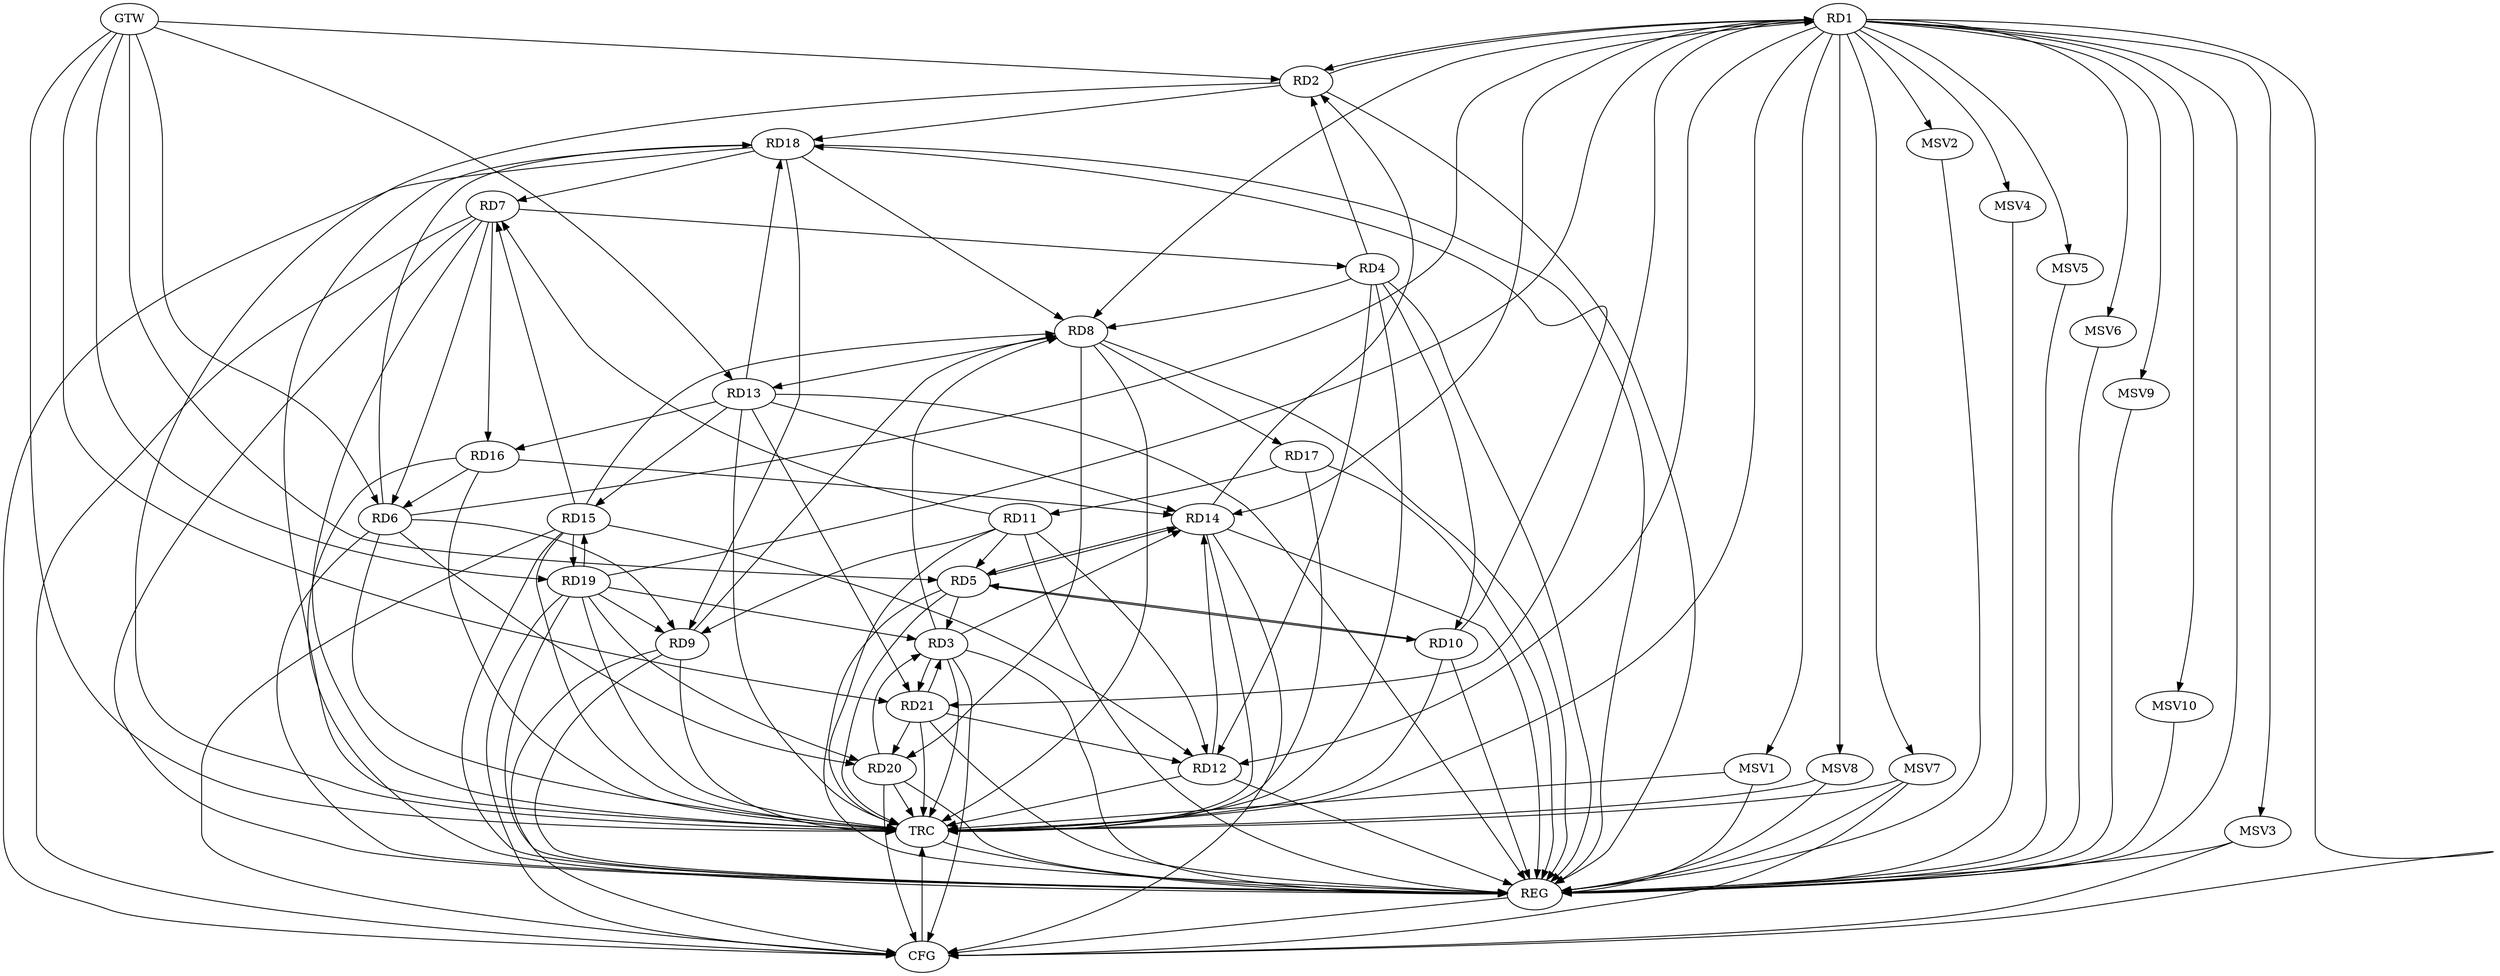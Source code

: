 strict digraph G {
  RD1 [ label="RD1" ];
  RD2 [ label="RD2" ];
  RD3 [ label="RD3" ];
  RD4 [ label="RD4" ];
  RD5 [ label="RD5" ];
  RD6 [ label="RD6" ];
  RD7 [ label="RD7" ];
  RD8 [ label="RD8" ];
  RD9 [ label="RD9" ];
  RD10 [ label="RD10" ];
  RD11 [ label="RD11" ];
  RD12 [ label="RD12" ];
  RD13 [ label="RD13" ];
  RD14 [ label="RD14" ];
  RD15 [ label="RD15" ];
  RD16 [ label="RD16" ];
  RD17 [ label="RD17" ];
  RD18 [ label="RD18" ];
  RD19 [ label="RD19" ];
  RD20 [ label="RD20" ];
  RD21 [ label="RD21" ];
  GTW [ label="GTW" ];
  REG [ label="REG" ];
  CFG [ label="CFG" ];
  TRC [ label="TRC" ];
  MSV1 [ label="MSV1" ];
  MSV2 [ label="MSV2" ];
  MSV3 [ label="MSV3" ];
  MSV4 [ label="MSV4" ];
  MSV5 [ label="MSV5" ];
  MSV6 [ label="MSV6" ];
  MSV7 [ label="MSV7" ];
  MSV8 [ label="MSV8" ];
  MSV9 [ label="MSV9" ];
  MSV10 [ label="MSV10" ];
  RD1 -> RD2;
  RD2 -> RD1;
  RD6 -> RD1;
  RD1 -> RD8;
  RD1 -> RD12;
  RD1 -> RD14;
  RD19 -> RD1;
  RD1 -> RD21;
  RD4 -> RD2;
  RD14 -> RD2;
  RD2 -> RD18;
  RD5 -> RD3;
  RD3 -> RD8;
  RD3 -> RD14;
  RD19 -> RD3;
  RD20 -> RD3;
  RD3 -> RD21;
  RD21 -> RD3;
  RD7 -> RD4;
  RD4 -> RD8;
  RD4 -> RD10;
  RD4 -> RD12;
  RD5 -> RD10;
  RD10 -> RD5;
  RD11 -> RD5;
  RD5 -> RD14;
  RD14 -> RD5;
  RD7 -> RD6;
  RD6 -> RD9;
  RD16 -> RD6;
  RD6 -> RD18;
  RD6 -> RD20;
  RD11 -> RD7;
  RD15 -> RD7;
  RD7 -> RD16;
  RD18 -> RD7;
  RD9 -> RD8;
  RD8 -> RD13;
  RD15 -> RD8;
  RD8 -> RD17;
  RD18 -> RD8;
  RD8 -> RD20;
  RD11 -> RD9;
  RD18 -> RD9;
  RD19 -> RD9;
  RD10 -> RD18;
  RD11 -> RD12;
  RD17 -> RD11;
  RD12 -> RD14;
  RD15 -> RD12;
  RD21 -> RD12;
  RD13 -> RD14;
  RD13 -> RD15;
  RD13 -> RD16;
  RD13 -> RD18;
  RD13 -> RD21;
  RD16 -> RD14;
  RD15 -> RD19;
  RD19 -> RD15;
  RD19 -> RD20;
  RD21 -> RD20;
  GTW -> RD21;
  GTW -> RD19;
  GTW -> RD2;
  GTW -> RD6;
  GTW -> RD5;
  GTW -> RD13;
  RD1 -> REG;
  RD2 -> REG;
  RD3 -> REG;
  RD4 -> REG;
  RD5 -> REG;
  RD6 -> REG;
  RD7 -> REG;
  RD8 -> REG;
  RD9 -> REG;
  RD10 -> REG;
  RD11 -> REG;
  RD12 -> REG;
  RD13 -> REG;
  RD14 -> REG;
  RD15 -> REG;
  RD16 -> REG;
  RD17 -> REG;
  RD18 -> REG;
  RD19 -> REG;
  RD20 -> REG;
  RD21 -> REG;
  RD7 -> CFG;
  RD3 -> CFG;
  RD18 -> CFG;
  RD15 -> CFG;
  RD14 -> CFG;
  RD9 -> CFG;
  RD19 -> CFG;
  RD20 -> CFG;
  RD1 -> CFG;
  REG -> CFG;
  RD1 -> TRC;
  RD2 -> TRC;
  RD3 -> TRC;
  RD4 -> TRC;
  RD5 -> TRC;
  RD6 -> TRC;
  RD7 -> TRC;
  RD8 -> TRC;
  RD9 -> TRC;
  RD10 -> TRC;
  RD11 -> TRC;
  RD12 -> TRC;
  RD13 -> TRC;
  RD14 -> TRC;
  RD15 -> TRC;
  RD16 -> TRC;
  RD17 -> TRC;
  RD18 -> TRC;
  RD19 -> TRC;
  RD20 -> TRC;
  RD21 -> TRC;
  GTW -> TRC;
  CFG -> TRC;
  TRC -> REG;
  RD1 -> MSV1;
  MSV1 -> REG;
  MSV1 -> TRC;
  RD1 -> MSV2;
  MSV2 -> REG;
  RD1 -> MSV3;
  MSV3 -> REG;
  MSV3 -> CFG;
  RD1 -> MSV4;
  MSV4 -> REG;
  RD1 -> MSV5;
  MSV5 -> REG;
  RD1 -> MSV6;
  MSV6 -> REG;
  RD1 -> MSV7;
  MSV7 -> REG;
  MSV7 -> TRC;
  MSV7 -> CFG;
  RD1 -> MSV8;
  RD1 -> MSV9;
  MSV8 -> REG;
  MSV8 -> TRC;
  MSV9 -> REG;
  RD1 -> MSV10;
  MSV10 -> REG;
}
